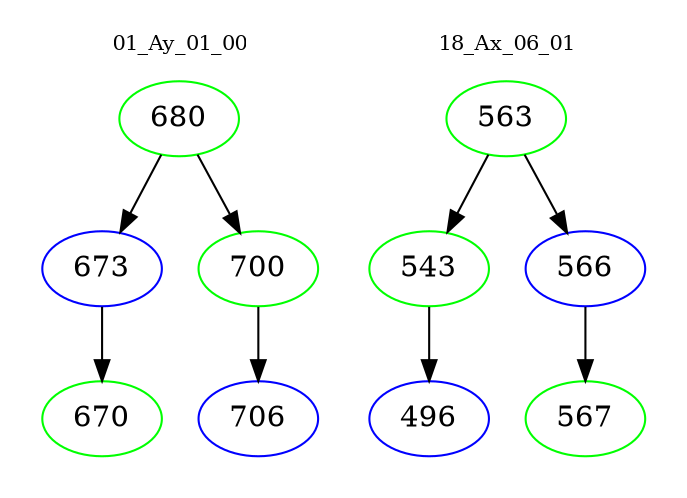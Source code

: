 digraph{
subgraph cluster_0 {
color = white
label = "01_Ay_01_00";
fontsize=10;
T0_680 [label="680", color="green"]
T0_680 -> T0_673 [color="black"]
T0_673 [label="673", color="blue"]
T0_673 -> T0_670 [color="black"]
T0_670 [label="670", color="green"]
T0_680 -> T0_700 [color="black"]
T0_700 [label="700", color="green"]
T0_700 -> T0_706 [color="black"]
T0_706 [label="706", color="blue"]
}
subgraph cluster_1 {
color = white
label = "18_Ax_06_01";
fontsize=10;
T1_563 [label="563", color="green"]
T1_563 -> T1_543 [color="black"]
T1_543 [label="543", color="green"]
T1_543 -> T1_496 [color="black"]
T1_496 [label="496", color="blue"]
T1_563 -> T1_566 [color="black"]
T1_566 [label="566", color="blue"]
T1_566 -> T1_567 [color="black"]
T1_567 [label="567", color="green"]
}
}
